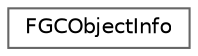 digraph "Graphical Class Hierarchy"
{
 // INTERACTIVE_SVG=YES
 // LATEX_PDF_SIZE
  bgcolor="transparent";
  edge [fontname=Helvetica,fontsize=10,labelfontname=Helvetica,labelfontsize=10];
  node [fontname=Helvetica,fontsize=10,shape=box,height=0.2,width=0.4];
  rankdir="LR";
  Node0 [id="Node000000",label="FGCObjectInfo",height=0.2,width=0.4,color="grey40", fillcolor="white", style="filled",URL="$d1/d30/classFGCObjectInfo.html",tooltip="Structure containing information about a UObject participating in Garbage Collection."];
}

